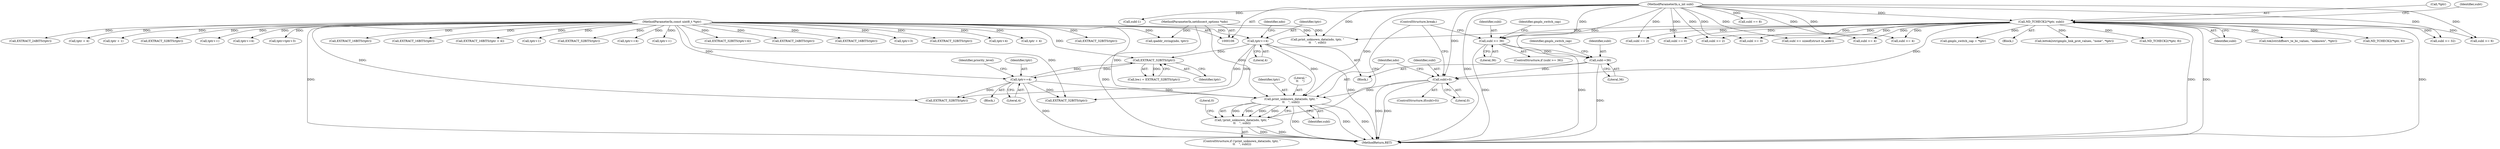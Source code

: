 digraph "0_tcpdump_5d0d76e88ee2d3236d7e032589d6f1d4ec5f7b1e@pointer" {
"1000577" [label="(Call,print_unknown_data(ndo, tptr, \"\n\t\t    \", subl))"];
"1000107" [label="(MethodParameterIn,netdissect_options *ndo)"];
"1000439" [label="(Call,tptr+=4)"];
"1000108" [label="(MethodParameterIn,const uint8_t *tptr)"];
"1000480" [label="(Call,tptr+=4)"];
"1000462" [label="(Call,EXTRACT_32BITS(tptr))"];
"1000571" [label="(Call,subl>0)"];
"1000483" [label="(Call,subl-=36)"];
"1000408" [label="(Call,subl >= 36)"];
"1000132" [label="(Call,ND_TCHECK2(*tptr, subl))"];
"1000110" [label="(MethodParameterIn,u_int subl)"];
"1000576" [label="(Call,!print_unknown_data(ndo, tptr, \"\n\t\t    \", subl))"];
"1000439" [label="(Call,tptr+=4)"];
"1000412" [label="(Call,gmpls_switch_cap = *tptr)"];
"1000212" [label="(Call,subl >= 32)"];
"1000112" [label="(Block,)"];
"1000294" [label="(Call,EXTRACT_32BITS(tptr))"];
"1000458" [label="(Call,bw.i = EXTRACT_32BITS(tptr))"];
"1000164" [label="(Call,tptr+4)"];
"1000525" [label="(Call,tptr + 4)"];
"1000581" [label="(Identifier,subl)"];
"1000152" [label="(Call,EXTRACT_32BITS(tptr))"];
"1000481" [label="(Identifier,tptr)"];
"1000457" [label="(Block,)"];
"1000584" [label="(ControlStructure,break;)"];
"1000382" [label="(Call,EXTRACT_24BITS(tptr))"];
"1000143" [label="(Call,subl >= 4)"];
"1000501" [label="(Call,EXTRACT_32BITS(tptr))"];
"1000135" [label="(Identifier,subl)"];
"1000108" [label="(MethodParameterIn,const uint8_t *tptr)"];
"1000565" [label="(Call,tptr + 4)"];
"1000436" [label="(Call,tptr + 1)"];
"1000463" [label="(Identifier,tptr)"];
"1000571" [label="(Call,subl>0)"];
"1000195" [label="(Call,EXTRACT_32BITS(tptr))"];
"1000171" [label="(Call,subl >= sizeof(struct in_addr))"];
"1000462" [label="(Call,EXTRACT_32BITS(tptr))"];
"1000137" [label="(Identifier,subt)"];
"1000373" [label="(Call,subl >= 6)"];
"1000396" [label="(Call,tptr++)"];
"1000408" [label="(Call,subl >= 36)"];
"1000480" [label="(Call,tptr+=4)"];
"1000107" [label="(MethodParameterIn,netdissect_options *ndo)"];
"1000407" [label="(ControlStructure,if (subl >= 36))"];
"1000361" [label="(Call,bittok2str(gmpls_link_prot_values, \"none\", *tptr))"];
"1000577" [label="(Call,print_unknown_data(ndo, tptr, \"\n\t\t    \", subl))"];
"1000530" [label="(Call,ND_TCHECK2(*tptr, 8))"];
"1000576" [label="(Call,!print_unknown_data(ndo, tptr, \"\n\t\t    \", subl))"];
"1000588" [label="(Call,print_unknown_data(ndo, tptr, \"\n\t\t    \", subl))"];
"1000318" [label="(Call,subl >= 3)"];
"1000579" [label="(Identifier,tptr)"];
"1000155" [label="(Call,subl == 8)"];
"1000248" [label="(Call,tptr+=4)"];
"1000580" [label="(Literal,\"\n\t\t    \")"];
"1000413" [label="(Identifier,gmpls_switch_cap)"];
"1000485" [label="(Literal,36)"];
"1000578" [label="(Identifier,ndo)"];
"1000384" [label="(Call,tptr=tptr+3)"];
"1000346" [label="(Call,EXTRACT_16BITS(tptr))"];
"1000601" [label="(MethodReturn,RET)"];
"1000344" [label="(Call,EXTRACT_16BITS(tptr))"];
"1000524" [label="(Call,EXTRACT_16BITS(tptr + 4))"];
"1000331" [label="(Call,subl == 2)"];
"1000484" [label="(Identifier,subl)"];
"1000133" [label="(Call,*tptr)"];
"1000482" [label="(Literal,4)"];
"1000583" [label="(Literal,0)"];
"1000441" [label="(Literal,4)"];
"1000367" [label="(Call,tptr+1)"];
"1000444" [label="(Identifier,ndo)"];
"1000230" [label="(Call,EXTRACT_32BITS(tptr))"];
"1000440" [label="(Identifier,tptr)"];
"1000312" [label="(Call,tptr+=4)"];
"1000575" [label="(ControlStructure,if (!print_unknown_data(ndo, tptr, \"\n\t\t    \", subl)))"];
"1000410" [label="(Literal,36)"];
"1000487" [label="(Identifier,gmpls_switch_cap)"];
"1000274" [label="(Call,tptr++)"];
"1000483" [label="(Call,subl-=36)"];
"1000110" [label="(MethodParameterIn,u_int subl)"];
"1000570" [label="(ControlStructure,if(subl>0))"];
"1000573" [label="(Literal,0)"];
"1000267" [label="(Call,tok2str(diffserv_te_bc_values, \"unknown\", *tptr))"];
"1000572" [label="(Identifier,subl)"];
"1000283" [label="(Call,subl-1)"];
"1000163" [label="(Call,EXTRACT_32BITS(tptr+4))"];
"1000255" [label="(Call,subl == 0)"];
"1000351" [label="(Call,subl >= 2)"];
"1000326" [label="(Call,EXTRACT_24BITS(tptr))"];
"1000187" [label="(Call,subl >= 4)"];
"1000493" [label="(Call,ND_TCHECK2(*tptr, 6))"];
"1000132" [label="(Call,ND_TCHECK2(*tptr, subl))"];
"1000456" [label="(Identifier,priority_level)"];
"1000409" [label="(Identifier,subl)"];
"1000538" [label="(Call,EXTRACT_32BITS(tptr))"];
"1000180" [label="(Call,ipaddr_string(ndo, tptr))"];
"1000411" [label="(Block,)"];
"1000403" [label="(Call,EXTRACT_16BITS(tptr))"];
"1000386" [label="(Call,tptr+3)"];
"1000577" -> "1000576"  [label="AST: "];
"1000577" -> "1000581"  [label="CFG: "];
"1000578" -> "1000577"  [label="AST: "];
"1000579" -> "1000577"  [label="AST: "];
"1000580" -> "1000577"  [label="AST: "];
"1000581" -> "1000577"  [label="AST: "];
"1000576" -> "1000577"  [label="CFG: "];
"1000577" -> "1000601"  [label="DDG: "];
"1000577" -> "1000601"  [label="DDG: "];
"1000577" -> "1000601"  [label="DDG: "];
"1000577" -> "1000576"  [label="DDG: "];
"1000577" -> "1000576"  [label="DDG: "];
"1000577" -> "1000576"  [label="DDG: "];
"1000577" -> "1000576"  [label="DDG: "];
"1000107" -> "1000577"  [label="DDG: "];
"1000439" -> "1000577"  [label="DDG: "];
"1000480" -> "1000577"  [label="DDG: "];
"1000108" -> "1000577"  [label="DDG: "];
"1000571" -> "1000577"  [label="DDG: "];
"1000110" -> "1000577"  [label="DDG: "];
"1000107" -> "1000106"  [label="AST: "];
"1000107" -> "1000601"  [label="DDG: "];
"1000107" -> "1000180"  [label="DDG: "];
"1000107" -> "1000588"  [label="DDG: "];
"1000439" -> "1000411"  [label="AST: "];
"1000439" -> "1000441"  [label="CFG: "];
"1000440" -> "1000439"  [label="AST: "];
"1000441" -> "1000439"  [label="AST: "];
"1000444" -> "1000439"  [label="CFG: "];
"1000439" -> "1000601"  [label="DDG: "];
"1000108" -> "1000439"  [label="DDG: "];
"1000439" -> "1000462"  [label="DDG: "];
"1000439" -> "1000501"  [label="DDG: "];
"1000439" -> "1000538"  [label="DDG: "];
"1000108" -> "1000106"  [label="AST: "];
"1000108" -> "1000601"  [label="DDG: "];
"1000108" -> "1000152"  [label="DDG: "];
"1000108" -> "1000163"  [label="DDG: "];
"1000108" -> "1000164"  [label="DDG: "];
"1000108" -> "1000180"  [label="DDG: "];
"1000108" -> "1000195"  [label="DDG: "];
"1000108" -> "1000230"  [label="DDG: "];
"1000108" -> "1000248"  [label="DDG: "];
"1000108" -> "1000274"  [label="DDG: "];
"1000108" -> "1000294"  [label="DDG: "];
"1000108" -> "1000312"  [label="DDG: "];
"1000108" -> "1000326"  [label="DDG: "];
"1000108" -> "1000344"  [label="DDG: "];
"1000108" -> "1000346"  [label="DDG: "];
"1000108" -> "1000367"  [label="DDG: "];
"1000108" -> "1000382"  [label="DDG: "];
"1000108" -> "1000384"  [label="DDG: "];
"1000108" -> "1000386"  [label="DDG: "];
"1000108" -> "1000396"  [label="DDG: "];
"1000108" -> "1000403"  [label="DDG: "];
"1000108" -> "1000436"  [label="DDG: "];
"1000108" -> "1000462"  [label="DDG: "];
"1000108" -> "1000480"  [label="DDG: "];
"1000108" -> "1000501"  [label="DDG: "];
"1000108" -> "1000524"  [label="DDG: "];
"1000108" -> "1000525"  [label="DDG: "];
"1000108" -> "1000538"  [label="DDG: "];
"1000108" -> "1000565"  [label="DDG: "];
"1000108" -> "1000588"  [label="DDG: "];
"1000480" -> "1000457"  [label="AST: "];
"1000480" -> "1000482"  [label="CFG: "];
"1000481" -> "1000480"  [label="AST: "];
"1000482" -> "1000480"  [label="AST: "];
"1000456" -> "1000480"  [label="CFG: "];
"1000480" -> "1000601"  [label="DDG: "];
"1000480" -> "1000462"  [label="DDG: "];
"1000462" -> "1000480"  [label="DDG: "];
"1000480" -> "1000501"  [label="DDG: "];
"1000480" -> "1000538"  [label="DDG: "];
"1000462" -> "1000458"  [label="AST: "];
"1000462" -> "1000463"  [label="CFG: "];
"1000463" -> "1000462"  [label="AST: "];
"1000458" -> "1000462"  [label="CFG: "];
"1000462" -> "1000458"  [label="DDG: "];
"1000571" -> "1000570"  [label="AST: "];
"1000571" -> "1000573"  [label="CFG: "];
"1000572" -> "1000571"  [label="AST: "];
"1000573" -> "1000571"  [label="AST: "];
"1000578" -> "1000571"  [label="CFG: "];
"1000584" -> "1000571"  [label="CFG: "];
"1000571" -> "1000601"  [label="DDG: "];
"1000571" -> "1000601"  [label="DDG: "];
"1000483" -> "1000571"  [label="DDG: "];
"1000132" -> "1000571"  [label="DDG: "];
"1000110" -> "1000571"  [label="DDG: "];
"1000483" -> "1000411"  [label="AST: "];
"1000483" -> "1000485"  [label="CFG: "];
"1000484" -> "1000483"  [label="AST: "];
"1000485" -> "1000483"  [label="AST: "];
"1000487" -> "1000483"  [label="CFG: "];
"1000483" -> "1000601"  [label="DDG: "];
"1000408" -> "1000483"  [label="DDG: "];
"1000110" -> "1000483"  [label="DDG: "];
"1000408" -> "1000407"  [label="AST: "];
"1000408" -> "1000410"  [label="CFG: "];
"1000409" -> "1000408"  [label="AST: "];
"1000410" -> "1000408"  [label="AST: "];
"1000413" -> "1000408"  [label="CFG: "];
"1000584" -> "1000408"  [label="CFG: "];
"1000408" -> "1000601"  [label="DDG: "];
"1000408" -> "1000601"  [label="DDG: "];
"1000132" -> "1000408"  [label="DDG: "];
"1000110" -> "1000408"  [label="DDG: "];
"1000132" -> "1000112"  [label="AST: "];
"1000132" -> "1000135"  [label="CFG: "];
"1000133" -> "1000132"  [label="AST: "];
"1000135" -> "1000132"  [label="AST: "];
"1000137" -> "1000132"  [label="CFG: "];
"1000132" -> "1000601"  [label="DDG: "];
"1000132" -> "1000601"  [label="DDG: "];
"1000132" -> "1000601"  [label="DDG: "];
"1000110" -> "1000132"  [label="DDG: "];
"1000132" -> "1000143"  [label="DDG: "];
"1000132" -> "1000171"  [label="DDG: "];
"1000132" -> "1000187"  [label="DDG: "];
"1000132" -> "1000212"  [label="DDG: "];
"1000132" -> "1000255"  [label="DDG: "];
"1000132" -> "1000267"  [label="DDG: "];
"1000132" -> "1000318"  [label="DDG: "];
"1000132" -> "1000331"  [label="DDG: "];
"1000132" -> "1000351"  [label="DDG: "];
"1000132" -> "1000361"  [label="DDG: "];
"1000132" -> "1000373"  [label="DDG: "];
"1000132" -> "1000412"  [label="DDG: "];
"1000132" -> "1000493"  [label="DDG: "];
"1000132" -> "1000530"  [label="DDG: "];
"1000132" -> "1000588"  [label="DDG: "];
"1000110" -> "1000106"  [label="AST: "];
"1000110" -> "1000601"  [label="DDG: "];
"1000110" -> "1000143"  [label="DDG: "];
"1000110" -> "1000155"  [label="DDG: "];
"1000110" -> "1000171"  [label="DDG: "];
"1000110" -> "1000187"  [label="DDG: "];
"1000110" -> "1000212"  [label="DDG: "];
"1000110" -> "1000255"  [label="DDG: "];
"1000110" -> "1000283"  [label="DDG: "];
"1000110" -> "1000318"  [label="DDG: "];
"1000110" -> "1000331"  [label="DDG: "];
"1000110" -> "1000351"  [label="DDG: "];
"1000110" -> "1000373"  [label="DDG: "];
"1000110" -> "1000588"  [label="DDG: "];
"1000576" -> "1000575"  [label="AST: "];
"1000583" -> "1000576"  [label="CFG: "];
"1000584" -> "1000576"  [label="CFG: "];
"1000576" -> "1000601"  [label="DDG: "];
"1000576" -> "1000601"  [label="DDG: "];
}
